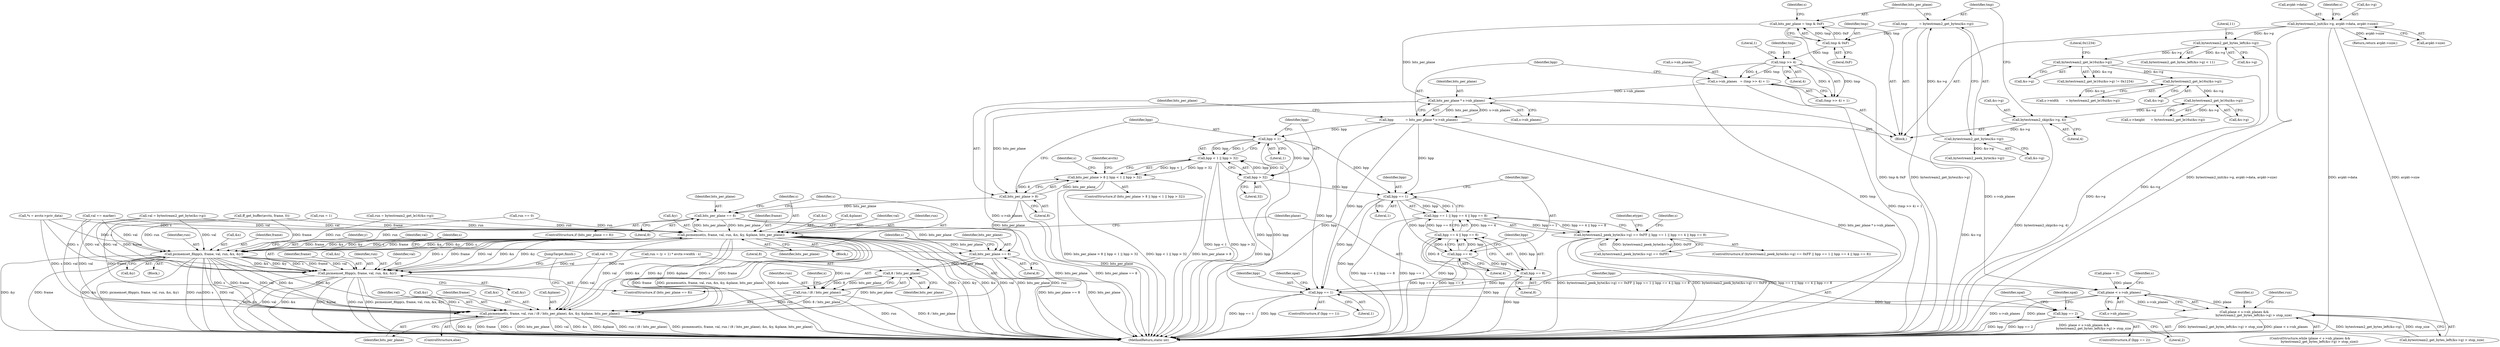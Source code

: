 digraph "0_FFmpeg_8c2ea3030af7b40a3c4275696fb5c76cdb80950a@pointer" {
"1000208" [label="(Call,bits_per_plane * s->nb_planes)"];
"1000192" [label="(Call,bits_per_plane = tmp & 0xF)"];
"1000194" [label="(Call,tmp & 0xF)"];
"1000185" [label="(Call,tmp            = bytestream2_get_byteu(&s->g))"];
"1000187" [label="(Call,bytestream2_get_byteu(&s->g))"];
"1000179" [label="(Call,bytestream2_skip(&s->g, 4))"];
"1000174" [label="(Call,bytestream2_get_le16u(&s->g))"];
"1000165" [label="(Call,bytestream2_get_le16u(&s->g))"];
"1000153" [label="(Call,bytestream2_get_le16u(&s->g))"];
"1000143" [label="(Call,bytestream2_get_bytes_left(&s->g))"];
"1000130" [label="(Call,bytestream2_init(&s->g, avpkt->data, avpkt->size))"];
"1000197" [label="(Call,s->nb_planes   = (tmp >> 4) + 1)"];
"1000202" [label="(Call,tmp >> 4)"];
"1000206" [label="(Call,bpp            = bits_per_plane * s->nb_planes)"];
"1000219" [label="(Call,bpp < 1)"];
"1000218" [label="(Call,bpp < 1 || bpp > 32)"];
"1000214" [label="(Call,bits_per_plane > 8 || bpp < 1 || bpp > 32)"];
"1000222" [label="(Call,bpp > 32)"];
"1000241" [label="(Call,bpp == 1)"];
"1000240" [label="(Call,bpp == 1 || bpp == 4 || bpp == 8)"];
"1000232" [label="(Call,bytestream2_peek_byte(&s->g) == 0xFF || bpp == 1 || bpp == 4 || bpp == 8)"];
"1000245" [label="(Call,bpp == 4)"];
"1000244" [label="(Call,bpp == 4 || bpp == 8)"];
"1000248" [label="(Call,bpp == 8)"];
"1000579" [label="(Call,bpp == 1)"];
"1000598" [label="(Call,bpp == 2)"];
"1000215" [label="(Call,bits_per_plane > 8)"];
"1000788" [label="(Call,bits_per_plane == 8)"];
"1000808" [label="(Call,picmemset(s, frame, val, run, &x, &y, &plane, bits_per_plane))"];
"1000792" [label="(Call,picmemset_8bpp(s, frame, val, run, &x, &y))"];
"1000843" [label="(Call,picmemset_8bpp(s, frame, val, run, &x, &y))"];
"1000853" [label="(Call,picmemset(s, frame, val, run / (8 / bits_per_plane), &x, &y, &plane, bits_per_plane))"];
"1000840" [label="(Call,bits_per_plane == 8)"];
"1000859" [label="(Call,8 / bits_per_plane)"];
"1000857" [label="(Call,run / (8 / bits_per_plane))"];
"1000725" [label="(Call,plane < s->nb_planes)"];
"1000724" [label="(Call,plane < s->nb_planes &&\n                   bytestream2_get_bytes_left(&s->g) > stop_size)"];
"1000249" [label="(Identifier,bpp)"];
"1000146" [label="(Identifier,s)"];
"1000868" [label="(Identifier,bits_per_plane)"];
"1000242" [label="(Identifier,bpp)"];
"1000927" [label="(Return,return avpkt->size;)"];
"1000193" [label="(Identifier,bits_per_plane)"];
"1000598" [label="(Call,bpp == 2)"];
"1000186" [label="(Identifier,tmp)"];
"1000285" [label="(Identifier,etype)"];
"1000839" [label="(ControlStructure,if (bits_per_plane == 8))"];
"1000727" [label="(Call,s->nb_planes)"];
"1000673" [label="(Call,plane = 0)"];
"1000170" [label="(Call,s->height      = bytestream2_get_le16u(&s->g))"];
"1000234" [label="(Call,bytestream2_peek_byte(&s->g))"];
"1000861" [label="(Identifier,bits_per_plane)"];
"1000860" [label="(Literal,8)"];
"1000599" [label="(Identifier,bpp)"];
"1000166" [label="(Call,&s->g)"];
"1000854" [label="(Identifier,s)"];
"1000194" [label="(Call,tmp & 0xF)"];
"1000797" [label="(Call,&x)"];
"1000255" [label="(Identifier,s)"];
"1000848" [label="(Call,&x)"];
"1000856" [label="(Identifier,val)"];
"1000188" [label="(Call,&s->g)"];
"1000158" [label="(Literal,0x1234)"];
"1000581" [label="(Literal,1)"];
"1000213" [label="(ControlStructure,if (bits_per_plane > 8 || bpp < 1 || bpp > 32))"];
"1000628" [label="(Identifier,npal)"];
"1000790" [label="(Literal,8)"];
"1000215" [label="(Call,bits_per_plane > 8)"];
"1000207" [label="(Identifier,bpp)"];
"1000179" [label="(Call,bytestream2_skip(&s->g, 4))"];
"1000819" [label="(Identifier,bits_per_plane)"];
"1000205" [label="(Literal,1)"];
"1000853" [label="(Call,picmemset(s, frame, val, run / (8 / bits_per_plane), &x, &y, &plane, bits_per_plane))"];
"1000734" [label="(Identifier,s)"];
"1000739" [label="(Call,run = 1)"];
"1000202" [label="(Call,tmp >> 4)"];
"1000154" [label="(Call,&s->g)"];
"1000201" [label="(Call,(tmp >> 4) + 1)"];
"1000789" [label="(Identifier,bits_per_plane)"];
"1000130" [label="(Call,bytestream2_init(&s->g, avpkt->data, avpkt->size))"];
"1000219" [label="(Call,bpp < 1)"];
"1000192" [label="(Call,bits_per_plane = tmp & 0xF)"];
"1000240" [label="(Call,bpp == 1 || bpp == 4 || bpp == 8)"];
"1000864" [label="(Call,&y)"];
"1000859" [label="(Call,8 / bits_per_plane)"];
"1000579" [label="(Call,bpp == 1)"];
"1000222" [label="(Call,bpp > 32)"];
"1000237" [label="(Identifier,s)"];
"1000206" [label="(Call,bpp            = bits_per_plane * s->nb_planes)"];
"1000175" [label="(Call,&s->g)"];
"1000245" [label="(Call,bpp == 4)"];
"1000852" [label="(ControlStructure,else)"];
"1000597" [label="(ControlStructure,if (bpp == 2))"];
"1000750" [label="(Call,val == marker)"];
"1000813" [label="(Call,&x)"];
"1000840" [label="(Call,bits_per_plane == 8)"];
"1000844" [label="(Identifier,s)"];
"1000828" [label="(Call,run = (y + 1) * avctx->width - x)"];
"1000580" [label="(Identifier,bpp)"];
"1000793" [label="(Identifier,s)"];
"1000138" [label="(Call,avpkt->size)"];
"1000795" [label="(Identifier,val)"];
"1000196" [label="(Literal,0xF)"];
"1000223" [label="(Identifier,bpp)"];
"1000809" [label="(Identifier,s)"];
"1000153" [label="(Call,bytestream2_get_le16u(&s->g))"];
"1000724" [label="(Call,plane < s->nb_planes &&\n                   bytestream2_get_bytes_left(&s->g) > stop_size)"];
"1000584" [label="(Identifier,npal)"];
"1000107" [label="(Call,*s = avctx->priv_data)"];
"1000210" [label="(Call,s->nb_planes)"];
"1000187" [label="(Call,bytestream2_get_byteu(&s->g))"];
"1000105" [label="(Block,)"];
"1000131" [label="(Call,&s->g)"];
"1000723" [label="(ControlStructure,while (plane < s->nb_planes &&\n                   bytestream2_get_bytes_left(&s->g) > stop_size))"];
"1000241" [label="(Call,bpp == 1)"];
"1000185" [label="(Call,tmp            = bytestream2_get_byteu(&s->g))"];
"1000165" [label="(Call,bytestream2_get_le16u(&s->g))"];
"1000232" [label="(Call,bytestream2_peek_byte(&s->g) == 0xFF || bpp == 1 || bpp == 4 || bpp == 8)"];
"1000209" [label="(Identifier,bits_per_plane)"];
"1000842" [label="(Literal,8)"];
"1000796" [label="(Identifier,run)"];
"1000161" [label="(Call,s->width       = bytestream2_get_le16u(&s->g))"];
"1000730" [label="(Call,bytestream2_get_bytes_left(&s->g) > stop_size)"];
"1000850" [label="(Call,&y)"];
"1000221" [label="(Literal,1)"];
"1000817" [label="(Call,&plane)"];
"1000199" [label="(Identifier,s)"];
"1000603" [label="(Identifier,npal)"];
"1000247" [label="(Literal,4)"];
"1000858" [label="(Identifier,run)"];
"1000204" [label="(Literal,4)"];
"1000841" [label="(Identifier,bits_per_plane)"];
"1000144" [label="(Call,&s->g)"];
"1000218" [label="(Call,bpp < 1 || bpp > 32)"];
"1000143" [label="(Call,bytestream2_get_bytes_left(&s->g))"];
"1000845" [label="(Identifier,frame)"];
"1000855" [label="(Identifier,frame)"];
"1000184" [label="(Literal,4)"];
"1000862" [label="(Call,&x)"];
"1000214" [label="(Call,bits_per_plane > 8 || bpp < 1 || bpp > 32)"];
"1000772" [label="(Call,val = bytestream2_get_byte(&s->g))"];
"1000195" [label="(Identifier,tmp)"];
"1000740" [label="(Identifier,run)"];
"1000174" [label="(Call,bytestream2_get_le16u(&s->g))"];
"1000765" [label="(Call,run = bytestream2_get_le16(&s->g))"];
"1000208" [label="(Call,bits_per_plane * s->nb_planes)"];
"1000725" [label="(Call,plane < s->nb_planes)"];
"1000843" [label="(Call,picmemset_8bpp(s, frame, val, run, &x, &y))"];
"1000857" [label="(Call,run / (8 / bits_per_plane))"];
"1000847" [label="(Identifier,run)"];
"1000799" [label="(Call,&y)"];
"1000792" [label="(Call,picmemset_8bpp(s, frame, val, run, &x, &y))"];
"1000246" [label="(Identifier,bpp)"];
"1000216" [label="(Identifier,bits_per_plane)"];
"1000811" [label="(Identifier,val)"];
"1000808" [label="(Call,picmemset(s, frame, val, run, &x, &y, &plane, bits_per_plane))"];
"1000203" [label="(Identifier,tmp)"];
"1000922" [label="(JumpTarget,finish:)"];
"1000142" [label="(Call,bytestream2_get_bytes_left(&s->g) < 11)"];
"1000762" [label="(Call,run == 0)"];
"1000812" [label="(Identifier,run)"];
"1000348" [label="(Call,ff_get_buffer(avctx, frame, 0))"];
"1000794" [label="(Identifier,frame)"];
"1000224" [label="(Literal,32)"];
"1000233" [label="(Call,bytestream2_peek_byte(&s->g) == 0xFF)"];
"1000787" [label="(ControlStructure,if (bits_per_plane == 8))"];
"1000244" [label="(Call,bpp == 4 || bpp == 8)"];
"1000846" [label="(Identifier,val)"];
"1000803" [label="(Identifier,y)"];
"1000197" [label="(Call,s->nb_planes   = (tmp >> 4) + 1)"];
"1000248" [label="(Call,bpp == 8)"];
"1000250" [label="(Literal,8)"];
"1000152" [label="(Call,bytestream2_get_le16u(&s->g) != 0x1234)"];
"1000243" [label="(Literal,1)"];
"1000180" [label="(Call,&s->g)"];
"1000148" [label="(Literal,11)"];
"1000198" [label="(Call,s->nb_planes)"];
"1000135" [label="(Call,avpkt->data)"];
"1000227" [label="(Identifier,avctx)"];
"1000600" [label="(Literal,2)"];
"1000220" [label="(Identifier,bpp)"];
"1000653" [label="(Call,val = 0)"];
"1000681" [label="(Identifier,s)"];
"1000815" [label="(Call,&y)"];
"1000866" [label="(Call,&plane)"];
"1000788" [label="(Call,bits_per_plane == 8)"];
"1000231" [label="(ControlStructure,if (bytestream2_peek_byte(&s->g) == 0xFF || bpp == 1 || bpp == 4 || bpp == 8))"];
"1000931" [label="(MethodReturn,static int)"];
"1000807" [label="(Block,)"];
"1000726" [label="(Identifier,plane)"];
"1000791" [label="(Block,)"];
"1000810" [label="(Identifier,frame)"];
"1000578" [label="(ControlStructure,if (bpp == 1))"];
"1000863" [label="(Identifier,x)"];
"1000217" [label="(Literal,8)"];
"1000208" -> "1000206"  [label="AST: "];
"1000208" -> "1000210"  [label="CFG: "];
"1000209" -> "1000208"  [label="AST: "];
"1000210" -> "1000208"  [label="AST: "];
"1000206" -> "1000208"  [label="CFG: "];
"1000208" -> "1000931"  [label="DDG: s->nb_planes"];
"1000208" -> "1000206"  [label="DDG: bits_per_plane"];
"1000208" -> "1000206"  [label="DDG: s->nb_planes"];
"1000192" -> "1000208"  [label="DDG: bits_per_plane"];
"1000197" -> "1000208"  [label="DDG: s->nb_planes"];
"1000208" -> "1000215"  [label="DDG: bits_per_plane"];
"1000208" -> "1000725"  [label="DDG: s->nb_planes"];
"1000192" -> "1000105"  [label="AST: "];
"1000192" -> "1000194"  [label="CFG: "];
"1000193" -> "1000192"  [label="AST: "];
"1000194" -> "1000192"  [label="AST: "];
"1000199" -> "1000192"  [label="CFG: "];
"1000192" -> "1000931"  [label="DDG: tmp & 0xF"];
"1000194" -> "1000192"  [label="DDG: tmp"];
"1000194" -> "1000192"  [label="DDG: 0xF"];
"1000194" -> "1000196"  [label="CFG: "];
"1000195" -> "1000194"  [label="AST: "];
"1000196" -> "1000194"  [label="AST: "];
"1000185" -> "1000194"  [label="DDG: tmp"];
"1000194" -> "1000202"  [label="DDG: tmp"];
"1000185" -> "1000105"  [label="AST: "];
"1000185" -> "1000187"  [label="CFG: "];
"1000186" -> "1000185"  [label="AST: "];
"1000187" -> "1000185"  [label="AST: "];
"1000193" -> "1000185"  [label="CFG: "];
"1000185" -> "1000931"  [label="DDG: bytestream2_get_byteu(&s->g)"];
"1000187" -> "1000185"  [label="DDG: &s->g"];
"1000187" -> "1000188"  [label="CFG: "];
"1000188" -> "1000187"  [label="AST: "];
"1000187" -> "1000931"  [label="DDG: &s->g"];
"1000179" -> "1000187"  [label="DDG: &s->g"];
"1000187" -> "1000234"  [label="DDG: &s->g"];
"1000179" -> "1000105"  [label="AST: "];
"1000179" -> "1000184"  [label="CFG: "];
"1000180" -> "1000179"  [label="AST: "];
"1000184" -> "1000179"  [label="AST: "];
"1000186" -> "1000179"  [label="CFG: "];
"1000179" -> "1000931"  [label="DDG: bytestream2_skip(&s->g, 4)"];
"1000174" -> "1000179"  [label="DDG: &s->g"];
"1000174" -> "1000170"  [label="AST: "];
"1000174" -> "1000175"  [label="CFG: "];
"1000175" -> "1000174"  [label="AST: "];
"1000170" -> "1000174"  [label="CFG: "];
"1000174" -> "1000170"  [label="DDG: &s->g"];
"1000165" -> "1000174"  [label="DDG: &s->g"];
"1000165" -> "1000161"  [label="AST: "];
"1000165" -> "1000166"  [label="CFG: "];
"1000166" -> "1000165"  [label="AST: "];
"1000161" -> "1000165"  [label="CFG: "];
"1000165" -> "1000161"  [label="DDG: &s->g"];
"1000153" -> "1000165"  [label="DDG: &s->g"];
"1000153" -> "1000152"  [label="AST: "];
"1000153" -> "1000154"  [label="CFG: "];
"1000154" -> "1000153"  [label="AST: "];
"1000158" -> "1000153"  [label="CFG: "];
"1000153" -> "1000931"  [label="DDG: &s->g"];
"1000153" -> "1000152"  [label="DDG: &s->g"];
"1000143" -> "1000153"  [label="DDG: &s->g"];
"1000143" -> "1000142"  [label="AST: "];
"1000143" -> "1000144"  [label="CFG: "];
"1000144" -> "1000143"  [label="AST: "];
"1000148" -> "1000143"  [label="CFG: "];
"1000143" -> "1000931"  [label="DDG: &s->g"];
"1000143" -> "1000142"  [label="DDG: &s->g"];
"1000130" -> "1000143"  [label="DDG: &s->g"];
"1000130" -> "1000105"  [label="AST: "];
"1000130" -> "1000138"  [label="CFG: "];
"1000131" -> "1000130"  [label="AST: "];
"1000135" -> "1000130"  [label="AST: "];
"1000138" -> "1000130"  [label="AST: "];
"1000146" -> "1000130"  [label="CFG: "];
"1000130" -> "1000931"  [label="DDG: bytestream2_init(&s->g, avpkt->data, avpkt->size)"];
"1000130" -> "1000931"  [label="DDG: avpkt->data"];
"1000130" -> "1000931"  [label="DDG: avpkt->size"];
"1000130" -> "1000927"  [label="DDG: avpkt->size"];
"1000197" -> "1000105"  [label="AST: "];
"1000197" -> "1000201"  [label="CFG: "];
"1000198" -> "1000197"  [label="AST: "];
"1000201" -> "1000197"  [label="AST: "];
"1000207" -> "1000197"  [label="CFG: "];
"1000197" -> "1000931"  [label="DDG: (tmp >> 4) + 1"];
"1000202" -> "1000197"  [label="DDG: tmp"];
"1000202" -> "1000197"  [label="DDG: 4"];
"1000202" -> "1000201"  [label="AST: "];
"1000202" -> "1000204"  [label="CFG: "];
"1000203" -> "1000202"  [label="AST: "];
"1000204" -> "1000202"  [label="AST: "];
"1000205" -> "1000202"  [label="CFG: "];
"1000202" -> "1000931"  [label="DDG: tmp"];
"1000202" -> "1000201"  [label="DDG: tmp"];
"1000202" -> "1000201"  [label="DDG: 4"];
"1000206" -> "1000105"  [label="AST: "];
"1000207" -> "1000206"  [label="AST: "];
"1000216" -> "1000206"  [label="CFG: "];
"1000206" -> "1000931"  [label="DDG: bits_per_plane * s->nb_planes"];
"1000206" -> "1000931"  [label="DDG: bpp"];
"1000206" -> "1000219"  [label="DDG: bpp"];
"1000206" -> "1000241"  [label="DDG: bpp"];
"1000206" -> "1000579"  [label="DDG: bpp"];
"1000219" -> "1000218"  [label="AST: "];
"1000219" -> "1000221"  [label="CFG: "];
"1000220" -> "1000219"  [label="AST: "];
"1000221" -> "1000219"  [label="AST: "];
"1000223" -> "1000219"  [label="CFG: "];
"1000218" -> "1000219"  [label="CFG: "];
"1000219" -> "1000931"  [label="DDG: bpp"];
"1000219" -> "1000218"  [label="DDG: bpp"];
"1000219" -> "1000218"  [label="DDG: 1"];
"1000219" -> "1000222"  [label="DDG: bpp"];
"1000219" -> "1000241"  [label="DDG: bpp"];
"1000219" -> "1000579"  [label="DDG: bpp"];
"1000218" -> "1000214"  [label="AST: "];
"1000218" -> "1000222"  [label="CFG: "];
"1000222" -> "1000218"  [label="AST: "];
"1000214" -> "1000218"  [label="CFG: "];
"1000218" -> "1000931"  [label="DDG: bpp < 1"];
"1000218" -> "1000931"  [label="DDG: bpp > 32"];
"1000218" -> "1000214"  [label="DDG: bpp < 1"];
"1000218" -> "1000214"  [label="DDG: bpp > 32"];
"1000222" -> "1000218"  [label="DDG: bpp"];
"1000222" -> "1000218"  [label="DDG: 32"];
"1000214" -> "1000213"  [label="AST: "];
"1000214" -> "1000215"  [label="CFG: "];
"1000215" -> "1000214"  [label="AST: "];
"1000227" -> "1000214"  [label="CFG: "];
"1000237" -> "1000214"  [label="CFG: "];
"1000214" -> "1000931"  [label="DDG: bits_per_plane > 8 || bpp < 1 || bpp > 32"];
"1000214" -> "1000931"  [label="DDG: bpp < 1 || bpp > 32"];
"1000214" -> "1000931"  [label="DDG: bits_per_plane > 8"];
"1000215" -> "1000214"  [label="DDG: bits_per_plane"];
"1000215" -> "1000214"  [label="DDG: 8"];
"1000222" -> "1000224"  [label="CFG: "];
"1000223" -> "1000222"  [label="AST: "];
"1000224" -> "1000222"  [label="AST: "];
"1000222" -> "1000931"  [label="DDG: bpp"];
"1000222" -> "1000241"  [label="DDG: bpp"];
"1000222" -> "1000579"  [label="DDG: bpp"];
"1000241" -> "1000240"  [label="AST: "];
"1000241" -> "1000243"  [label="CFG: "];
"1000242" -> "1000241"  [label="AST: "];
"1000243" -> "1000241"  [label="AST: "];
"1000246" -> "1000241"  [label="CFG: "];
"1000240" -> "1000241"  [label="CFG: "];
"1000241" -> "1000931"  [label="DDG: bpp"];
"1000241" -> "1000240"  [label="DDG: bpp"];
"1000241" -> "1000240"  [label="DDG: 1"];
"1000241" -> "1000245"  [label="DDG: bpp"];
"1000241" -> "1000579"  [label="DDG: bpp"];
"1000240" -> "1000232"  [label="AST: "];
"1000240" -> "1000244"  [label="CFG: "];
"1000244" -> "1000240"  [label="AST: "];
"1000232" -> "1000240"  [label="CFG: "];
"1000240" -> "1000931"  [label="DDG: bpp == 4 || bpp == 8"];
"1000240" -> "1000931"  [label="DDG: bpp == 1"];
"1000240" -> "1000232"  [label="DDG: bpp == 1"];
"1000240" -> "1000232"  [label="DDG: bpp == 4 || bpp == 8"];
"1000244" -> "1000240"  [label="DDG: bpp == 4"];
"1000244" -> "1000240"  [label="DDG: bpp == 8"];
"1000232" -> "1000231"  [label="AST: "];
"1000232" -> "1000233"  [label="CFG: "];
"1000233" -> "1000232"  [label="AST: "];
"1000255" -> "1000232"  [label="CFG: "];
"1000285" -> "1000232"  [label="CFG: "];
"1000232" -> "1000931"  [label="DDG: bytestream2_peek_byte(&s->g) == 0xFF"];
"1000232" -> "1000931"  [label="DDG: bpp == 1 || bpp == 4 || bpp == 8"];
"1000232" -> "1000931"  [label="DDG: bytestream2_peek_byte(&s->g) == 0xFF || bpp == 1 || bpp == 4 || bpp == 8"];
"1000233" -> "1000232"  [label="DDG: bytestream2_peek_byte(&s->g)"];
"1000233" -> "1000232"  [label="DDG: 0xFF"];
"1000245" -> "1000244"  [label="AST: "];
"1000245" -> "1000247"  [label="CFG: "];
"1000246" -> "1000245"  [label="AST: "];
"1000247" -> "1000245"  [label="AST: "];
"1000249" -> "1000245"  [label="CFG: "];
"1000244" -> "1000245"  [label="CFG: "];
"1000245" -> "1000931"  [label="DDG: bpp"];
"1000245" -> "1000244"  [label="DDG: bpp"];
"1000245" -> "1000244"  [label="DDG: 4"];
"1000245" -> "1000248"  [label="DDG: bpp"];
"1000245" -> "1000579"  [label="DDG: bpp"];
"1000244" -> "1000248"  [label="CFG: "];
"1000248" -> "1000244"  [label="AST: "];
"1000244" -> "1000931"  [label="DDG: bpp == 8"];
"1000244" -> "1000931"  [label="DDG: bpp == 4"];
"1000248" -> "1000244"  [label="DDG: bpp"];
"1000248" -> "1000244"  [label="DDG: 8"];
"1000248" -> "1000250"  [label="CFG: "];
"1000249" -> "1000248"  [label="AST: "];
"1000250" -> "1000248"  [label="AST: "];
"1000248" -> "1000931"  [label="DDG: bpp"];
"1000248" -> "1000579"  [label="DDG: bpp"];
"1000579" -> "1000578"  [label="AST: "];
"1000579" -> "1000581"  [label="CFG: "];
"1000580" -> "1000579"  [label="AST: "];
"1000581" -> "1000579"  [label="AST: "];
"1000584" -> "1000579"  [label="CFG: "];
"1000599" -> "1000579"  [label="CFG: "];
"1000579" -> "1000931"  [label="DDG: bpp == 1"];
"1000579" -> "1000931"  [label="DDG: bpp"];
"1000579" -> "1000598"  [label="DDG: bpp"];
"1000598" -> "1000597"  [label="AST: "];
"1000598" -> "1000600"  [label="CFG: "];
"1000599" -> "1000598"  [label="AST: "];
"1000600" -> "1000598"  [label="AST: "];
"1000603" -> "1000598"  [label="CFG: "];
"1000628" -> "1000598"  [label="CFG: "];
"1000598" -> "1000931"  [label="DDG: bpp"];
"1000598" -> "1000931"  [label="DDG: bpp == 2"];
"1000215" -> "1000217"  [label="CFG: "];
"1000216" -> "1000215"  [label="AST: "];
"1000217" -> "1000215"  [label="AST: "];
"1000220" -> "1000215"  [label="CFG: "];
"1000215" -> "1000931"  [label="DDG: bits_per_plane"];
"1000215" -> "1000788"  [label="DDG: bits_per_plane"];
"1000215" -> "1000840"  [label="DDG: bits_per_plane"];
"1000788" -> "1000787"  [label="AST: "];
"1000788" -> "1000790"  [label="CFG: "];
"1000789" -> "1000788"  [label="AST: "];
"1000790" -> "1000788"  [label="AST: "];
"1000793" -> "1000788"  [label="CFG: "];
"1000809" -> "1000788"  [label="CFG: "];
"1000788" -> "1000931"  [label="DDG: bits_per_plane"];
"1000788" -> "1000931"  [label="DDG: bits_per_plane == 8"];
"1000808" -> "1000788"  [label="DDG: bits_per_plane"];
"1000788" -> "1000808"  [label="DDG: bits_per_plane"];
"1000788" -> "1000840"  [label="DDG: bits_per_plane"];
"1000808" -> "1000807"  [label="AST: "];
"1000808" -> "1000819"  [label="CFG: "];
"1000809" -> "1000808"  [label="AST: "];
"1000810" -> "1000808"  [label="AST: "];
"1000811" -> "1000808"  [label="AST: "];
"1000812" -> "1000808"  [label="AST: "];
"1000813" -> "1000808"  [label="AST: "];
"1000815" -> "1000808"  [label="AST: "];
"1000817" -> "1000808"  [label="AST: "];
"1000819" -> "1000808"  [label="AST: "];
"1000726" -> "1000808"  [label="CFG: "];
"1000808" -> "1000931"  [label="DDG: frame"];
"1000808" -> "1000931"  [label="DDG: picmemset(s, frame, val, run, &x, &y, &plane, bits_per_plane)"];
"1000808" -> "1000931"  [label="DDG: &plane"];
"1000808" -> "1000931"  [label="DDG: s"];
"1000808" -> "1000931"  [label="DDG: &y"];
"1000808" -> "1000931"  [label="DDG: &x"];
"1000808" -> "1000931"  [label="DDG: val"];
"1000808" -> "1000931"  [label="DDG: bits_per_plane"];
"1000808" -> "1000931"  [label="DDG: run"];
"1000808" -> "1000792"  [label="DDG: s"];
"1000808" -> "1000792"  [label="DDG: frame"];
"1000808" -> "1000792"  [label="DDG: &x"];
"1000808" -> "1000792"  [label="DDG: &y"];
"1000107" -> "1000808"  [label="DDG: s"];
"1000792" -> "1000808"  [label="DDG: s"];
"1000792" -> "1000808"  [label="DDG: frame"];
"1000792" -> "1000808"  [label="DDG: &x"];
"1000792" -> "1000808"  [label="DDG: &y"];
"1000348" -> "1000808"  [label="DDG: frame"];
"1000750" -> "1000808"  [label="DDG: val"];
"1000772" -> "1000808"  [label="DDG: val"];
"1000739" -> "1000808"  [label="DDG: run"];
"1000765" -> "1000808"  [label="DDG: run"];
"1000762" -> "1000808"  [label="DDG: run"];
"1000808" -> "1000840"  [label="DDG: bits_per_plane"];
"1000808" -> "1000843"  [label="DDG: s"];
"1000808" -> "1000843"  [label="DDG: frame"];
"1000808" -> "1000843"  [label="DDG: val"];
"1000808" -> "1000843"  [label="DDG: &x"];
"1000808" -> "1000843"  [label="DDG: &y"];
"1000808" -> "1000853"  [label="DDG: s"];
"1000808" -> "1000853"  [label="DDG: frame"];
"1000808" -> "1000853"  [label="DDG: val"];
"1000808" -> "1000853"  [label="DDG: &x"];
"1000808" -> "1000853"  [label="DDG: &y"];
"1000808" -> "1000853"  [label="DDG: &plane"];
"1000792" -> "1000791"  [label="AST: "];
"1000792" -> "1000799"  [label="CFG: "];
"1000793" -> "1000792"  [label="AST: "];
"1000794" -> "1000792"  [label="AST: "];
"1000795" -> "1000792"  [label="AST: "];
"1000796" -> "1000792"  [label="AST: "];
"1000797" -> "1000792"  [label="AST: "];
"1000799" -> "1000792"  [label="AST: "];
"1000803" -> "1000792"  [label="CFG: "];
"1000792" -> "1000931"  [label="DDG: picmemset_8bpp(s, frame, val, run, &x, &y)"];
"1000792" -> "1000931"  [label="DDG: run"];
"1000792" -> "1000931"  [label="DDG: s"];
"1000792" -> "1000931"  [label="DDG: val"];
"1000792" -> "1000931"  [label="DDG: &y"];
"1000792" -> "1000931"  [label="DDG: frame"];
"1000792" -> "1000931"  [label="DDG: &x"];
"1000107" -> "1000792"  [label="DDG: s"];
"1000348" -> "1000792"  [label="DDG: frame"];
"1000750" -> "1000792"  [label="DDG: val"];
"1000772" -> "1000792"  [label="DDG: val"];
"1000739" -> "1000792"  [label="DDG: run"];
"1000765" -> "1000792"  [label="DDG: run"];
"1000762" -> "1000792"  [label="DDG: run"];
"1000792" -> "1000843"  [label="DDG: s"];
"1000792" -> "1000843"  [label="DDG: frame"];
"1000792" -> "1000843"  [label="DDG: val"];
"1000792" -> "1000843"  [label="DDG: &x"];
"1000792" -> "1000843"  [label="DDG: &y"];
"1000792" -> "1000853"  [label="DDG: s"];
"1000792" -> "1000853"  [label="DDG: frame"];
"1000792" -> "1000853"  [label="DDG: val"];
"1000792" -> "1000853"  [label="DDG: &x"];
"1000792" -> "1000853"  [label="DDG: &y"];
"1000843" -> "1000839"  [label="AST: "];
"1000843" -> "1000850"  [label="CFG: "];
"1000844" -> "1000843"  [label="AST: "];
"1000845" -> "1000843"  [label="AST: "];
"1000846" -> "1000843"  [label="AST: "];
"1000847" -> "1000843"  [label="AST: "];
"1000848" -> "1000843"  [label="AST: "];
"1000850" -> "1000843"  [label="AST: "];
"1000922" -> "1000843"  [label="CFG: "];
"1000843" -> "1000931"  [label="DDG: picmemset_8bpp(s, frame, val, run, &x, &y)"];
"1000843" -> "1000931"  [label="DDG: s"];
"1000843" -> "1000931"  [label="DDG: &y"];
"1000843" -> "1000931"  [label="DDG: val"];
"1000843" -> "1000931"  [label="DDG: &x"];
"1000843" -> "1000931"  [label="DDG: frame"];
"1000843" -> "1000931"  [label="DDG: run"];
"1000107" -> "1000843"  [label="DDG: s"];
"1000348" -> "1000843"  [label="DDG: frame"];
"1000750" -> "1000843"  [label="DDG: val"];
"1000772" -> "1000843"  [label="DDG: val"];
"1000653" -> "1000843"  [label="DDG: val"];
"1000828" -> "1000843"  [label="DDG: run"];
"1000853" -> "1000852"  [label="AST: "];
"1000853" -> "1000868"  [label="CFG: "];
"1000854" -> "1000853"  [label="AST: "];
"1000855" -> "1000853"  [label="AST: "];
"1000856" -> "1000853"  [label="AST: "];
"1000857" -> "1000853"  [label="AST: "];
"1000862" -> "1000853"  [label="AST: "];
"1000864" -> "1000853"  [label="AST: "];
"1000866" -> "1000853"  [label="AST: "];
"1000868" -> "1000853"  [label="AST: "];
"1000922" -> "1000853"  [label="CFG: "];
"1000853" -> "1000931"  [label="DDG: &plane"];
"1000853" -> "1000931"  [label="DDG: run / (8 / bits_per_plane)"];
"1000853" -> "1000931"  [label="DDG: picmemset(s, frame, val, run / (8 / bits_per_plane), &x, &y, &plane, bits_per_plane)"];
"1000853" -> "1000931"  [label="DDG: &y"];
"1000853" -> "1000931"  [label="DDG: frame"];
"1000853" -> "1000931"  [label="DDG: s"];
"1000853" -> "1000931"  [label="DDG: bits_per_plane"];
"1000853" -> "1000931"  [label="DDG: val"];
"1000853" -> "1000931"  [label="DDG: &x"];
"1000107" -> "1000853"  [label="DDG: s"];
"1000348" -> "1000853"  [label="DDG: frame"];
"1000750" -> "1000853"  [label="DDG: val"];
"1000772" -> "1000853"  [label="DDG: val"];
"1000653" -> "1000853"  [label="DDG: val"];
"1000857" -> "1000853"  [label="DDG: run"];
"1000857" -> "1000853"  [label="DDG: 8 / bits_per_plane"];
"1000859" -> "1000853"  [label="DDG: bits_per_plane"];
"1000840" -> "1000839"  [label="AST: "];
"1000840" -> "1000842"  [label="CFG: "];
"1000841" -> "1000840"  [label="AST: "];
"1000842" -> "1000840"  [label="AST: "];
"1000844" -> "1000840"  [label="CFG: "];
"1000854" -> "1000840"  [label="CFG: "];
"1000840" -> "1000931"  [label="DDG: bits_per_plane == 8"];
"1000840" -> "1000931"  [label="DDG: bits_per_plane"];
"1000840" -> "1000859"  [label="DDG: bits_per_plane"];
"1000859" -> "1000857"  [label="AST: "];
"1000859" -> "1000861"  [label="CFG: "];
"1000860" -> "1000859"  [label="AST: "];
"1000861" -> "1000859"  [label="AST: "];
"1000857" -> "1000859"  [label="CFG: "];
"1000859" -> "1000857"  [label="DDG: 8"];
"1000859" -> "1000857"  [label="DDG: bits_per_plane"];
"1000858" -> "1000857"  [label="AST: "];
"1000863" -> "1000857"  [label="CFG: "];
"1000857" -> "1000931"  [label="DDG: run"];
"1000857" -> "1000931"  [label="DDG: 8 / bits_per_plane"];
"1000828" -> "1000857"  [label="DDG: run"];
"1000725" -> "1000724"  [label="AST: "];
"1000725" -> "1000727"  [label="CFG: "];
"1000726" -> "1000725"  [label="AST: "];
"1000727" -> "1000725"  [label="AST: "];
"1000734" -> "1000725"  [label="CFG: "];
"1000724" -> "1000725"  [label="CFG: "];
"1000725" -> "1000931"  [label="DDG: s->nb_planes"];
"1000725" -> "1000931"  [label="DDG: plane"];
"1000725" -> "1000724"  [label="DDG: plane"];
"1000725" -> "1000724"  [label="DDG: s->nb_planes"];
"1000673" -> "1000725"  [label="DDG: plane"];
"1000724" -> "1000723"  [label="AST: "];
"1000724" -> "1000730"  [label="CFG: "];
"1000730" -> "1000724"  [label="AST: "];
"1000681" -> "1000724"  [label="CFG: "];
"1000740" -> "1000724"  [label="CFG: "];
"1000724" -> "1000931"  [label="DDG: plane < s->nb_planes &&\n                   bytestream2_get_bytes_left(&s->g) > stop_size"];
"1000724" -> "1000931"  [label="DDG: bytestream2_get_bytes_left(&s->g) > stop_size"];
"1000724" -> "1000931"  [label="DDG: plane < s->nb_planes"];
"1000730" -> "1000724"  [label="DDG: bytestream2_get_bytes_left(&s->g)"];
"1000730" -> "1000724"  [label="DDG: stop_size"];
}
